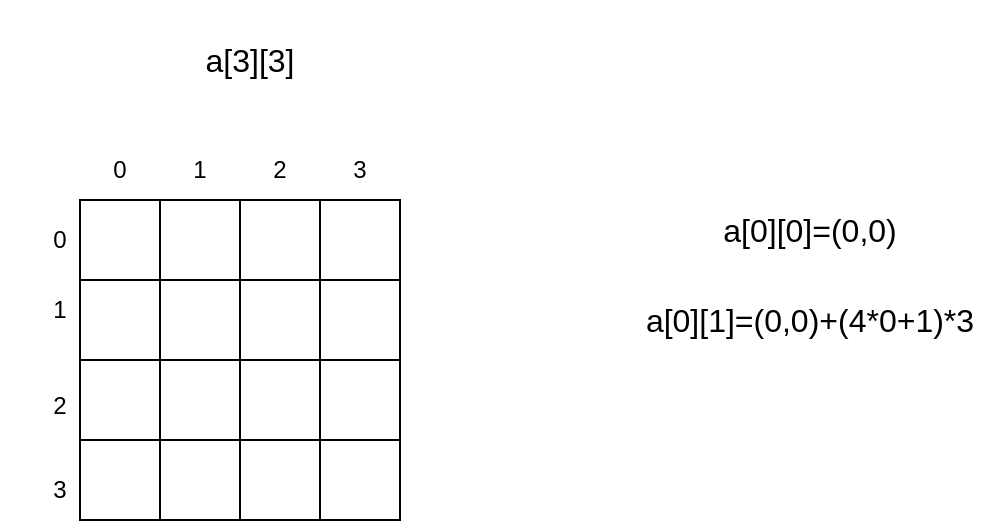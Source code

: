 <mxfile version="15.4.3" type="device"><diagram id="mYQbb2VDvBG3At58_WwJ" name="Page-1"><mxGraphModel dx="1422" dy="762" grid="1" gridSize="10" guides="1" tooltips="1" connect="1" arrows="1" fold="1" page="1" pageScale="1" pageWidth="827" pageHeight="1169" math="0" shadow="0"><root><mxCell id="0"/><mxCell id="1" parent="0"/><mxCell id="fDpa2mIrlkGoAtE-QrH6-1" value="" style="rounded=0;whiteSpace=wrap;html=1;" vertex="1" parent="1"><mxGeometry x="180" y="110" width="40" height="40" as="geometry"/></mxCell><mxCell id="fDpa2mIrlkGoAtE-QrH6-2" value="" style="rounded=0;whiteSpace=wrap;html=1;" vertex="1" parent="1"><mxGeometry x="220" y="110" width="40" height="40" as="geometry"/></mxCell><mxCell id="fDpa2mIrlkGoAtE-QrH6-3" value="" style="rounded=0;whiteSpace=wrap;html=1;" vertex="1" parent="1"><mxGeometry x="260" y="110" width="40" height="40" as="geometry"/></mxCell><mxCell id="fDpa2mIrlkGoAtE-QrH6-4" value="" style="rounded=0;whiteSpace=wrap;html=1;" vertex="1" parent="1"><mxGeometry x="300" y="110" width="40" height="40" as="geometry"/></mxCell><mxCell id="fDpa2mIrlkGoAtE-QrH6-5" value="" style="rounded=0;whiteSpace=wrap;html=1;" vertex="1" parent="1"><mxGeometry x="180" y="150" width="40" height="40" as="geometry"/></mxCell><mxCell id="fDpa2mIrlkGoAtE-QrH6-6" value="" style="rounded=0;whiteSpace=wrap;html=1;" vertex="1" parent="1"><mxGeometry x="220" y="150" width="40" height="40" as="geometry"/></mxCell><mxCell id="fDpa2mIrlkGoAtE-QrH6-7" value="" style="rounded=0;whiteSpace=wrap;html=1;" vertex="1" parent="1"><mxGeometry x="260" y="150" width="40" height="40" as="geometry"/></mxCell><mxCell id="fDpa2mIrlkGoAtE-QrH6-8" value="" style="rounded=0;whiteSpace=wrap;html=1;" vertex="1" parent="1"><mxGeometry x="300" y="150" width="40" height="40" as="geometry"/></mxCell><mxCell id="fDpa2mIrlkGoAtE-QrH6-9" value="" style="rounded=0;whiteSpace=wrap;html=1;" vertex="1" parent="1"><mxGeometry x="180" y="190" width="40" height="40" as="geometry"/></mxCell><mxCell id="fDpa2mIrlkGoAtE-QrH6-10" value="" style="rounded=0;whiteSpace=wrap;html=1;" vertex="1" parent="1"><mxGeometry x="220" y="190" width="40" height="40" as="geometry"/></mxCell><mxCell id="fDpa2mIrlkGoAtE-QrH6-11" value="" style="rounded=0;whiteSpace=wrap;html=1;" vertex="1" parent="1"><mxGeometry x="260" y="190" width="40" height="40" as="geometry"/></mxCell><mxCell id="fDpa2mIrlkGoAtE-QrH6-12" value="" style="rounded=0;whiteSpace=wrap;html=1;" vertex="1" parent="1"><mxGeometry x="300" y="190" width="40" height="40" as="geometry"/></mxCell><mxCell id="fDpa2mIrlkGoAtE-QrH6-13" value="" style="rounded=0;whiteSpace=wrap;html=1;" vertex="1" parent="1"><mxGeometry x="180" y="230" width="40" height="40" as="geometry"/></mxCell><mxCell id="fDpa2mIrlkGoAtE-QrH6-14" value="" style="rounded=0;whiteSpace=wrap;html=1;" vertex="1" parent="1"><mxGeometry x="220" y="230" width="40" height="40" as="geometry"/></mxCell><mxCell id="fDpa2mIrlkGoAtE-QrH6-15" value="" style="rounded=0;whiteSpace=wrap;html=1;" vertex="1" parent="1"><mxGeometry x="260" y="230" width="40" height="40" as="geometry"/></mxCell><mxCell id="fDpa2mIrlkGoAtE-QrH6-16" value="" style="rounded=0;whiteSpace=wrap;html=1;" vertex="1" parent="1"><mxGeometry x="300" y="230" width="40" height="40" as="geometry"/></mxCell><mxCell id="fDpa2mIrlkGoAtE-QrH6-17" value="0" style="text;html=1;strokeColor=none;fillColor=none;align=center;verticalAlign=middle;whiteSpace=wrap;rounded=0;" vertex="1" parent="1"><mxGeometry x="170" y="80" width="60" height="30" as="geometry"/></mxCell><mxCell id="fDpa2mIrlkGoAtE-QrH6-18" value="1" style="text;html=1;strokeColor=none;fillColor=none;align=center;verticalAlign=middle;whiteSpace=wrap;rounded=0;" vertex="1" parent="1"><mxGeometry x="210" y="80" width="60" height="30" as="geometry"/></mxCell><mxCell id="fDpa2mIrlkGoAtE-QrH6-19" value="2" style="text;html=1;strokeColor=none;fillColor=none;align=center;verticalAlign=middle;whiteSpace=wrap;rounded=0;" vertex="1" parent="1"><mxGeometry x="250" y="80" width="60" height="30" as="geometry"/></mxCell><mxCell id="fDpa2mIrlkGoAtE-QrH6-20" value="3" style="text;html=1;strokeColor=none;fillColor=none;align=center;verticalAlign=middle;whiteSpace=wrap;rounded=0;" vertex="1" parent="1"><mxGeometry x="290" y="80" width="60" height="30" as="geometry"/></mxCell><mxCell id="fDpa2mIrlkGoAtE-QrH6-21" value="0" style="text;html=1;strokeColor=none;fillColor=none;align=center;verticalAlign=middle;whiteSpace=wrap;rounded=0;" vertex="1" parent="1"><mxGeometry x="140" y="115" width="60" height="30" as="geometry"/></mxCell><mxCell id="fDpa2mIrlkGoAtE-QrH6-22" value="1" style="text;html=1;strokeColor=none;fillColor=none;align=center;verticalAlign=middle;whiteSpace=wrap;rounded=0;" vertex="1" parent="1"><mxGeometry x="140" y="150" width="60" height="30" as="geometry"/></mxCell><mxCell id="fDpa2mIrlkGoAtE-QrH6-23" value="2" style="text;html=1;strokeColor=none;fillColor=none;align=center;verticalAlign=middle;whiteSpace=wrap;rounded=0;" vertex="1" parent="1"><mxGeometry x="140" y="195" width="60" height="35" as="geometry"/></mxCell><mxCell id="fDpa2mIrlkGoAtE-QrH6-24" value="3" style="text;html=1;strokeColor=none;fillColor=none;align=center;verticalAlign=middle;whiteSpace=wrap;rounded=0;" vertex="1" parent="1"><mxGeometry x="140" y="240" width="60" height="30" as="geometry"/></mxCell><mxCell id="fDpa2mIrlkGoAtE-QrH6-25" value="&lt;font style=&quot;font-size: 16px&quot;&gt;a[3][3]&lt;/font&gt;" style="text;html=1;strokeColor=none;fillColor=none;align=center;verticalAlign=middle;whiteSpace=wrap;rounded=0;" vertex="1" parent="1"><mxGeometry x="220" y="10" width="90" height="60" as="geometry"/></mxCell><mxCell id="fDpa2mIrlkGoAtE-QrH6-26" value="a[0][0]=(0,0)" style="text;html=1;strokeColor=none;fillColor=none;align=center;verticalAlign=middle;whiteSpace=wrap;rounded=0;fontSize=16;" vertex="1" parent="1"><mxGeometry x="460" y="110" width="170" height="30" as="geometry"/></mxCell><mxCell id="fDpa2mIrlkGoAtE-QrH6-27" value="a[0][1]=(0,0)+(4*0+1)*3" style="text;html=1;strokeColor=none;fillColor=none;align=center;verticalAlign=middle;whiteSpace=wrap;rounded=0;fontSize=16;" vertex="1" parent="1"><mxGeometry x="460" y="155" width="170" height="30" as="geometry"/></mxCell></root></mxGraphModel></diagram></mxfile>